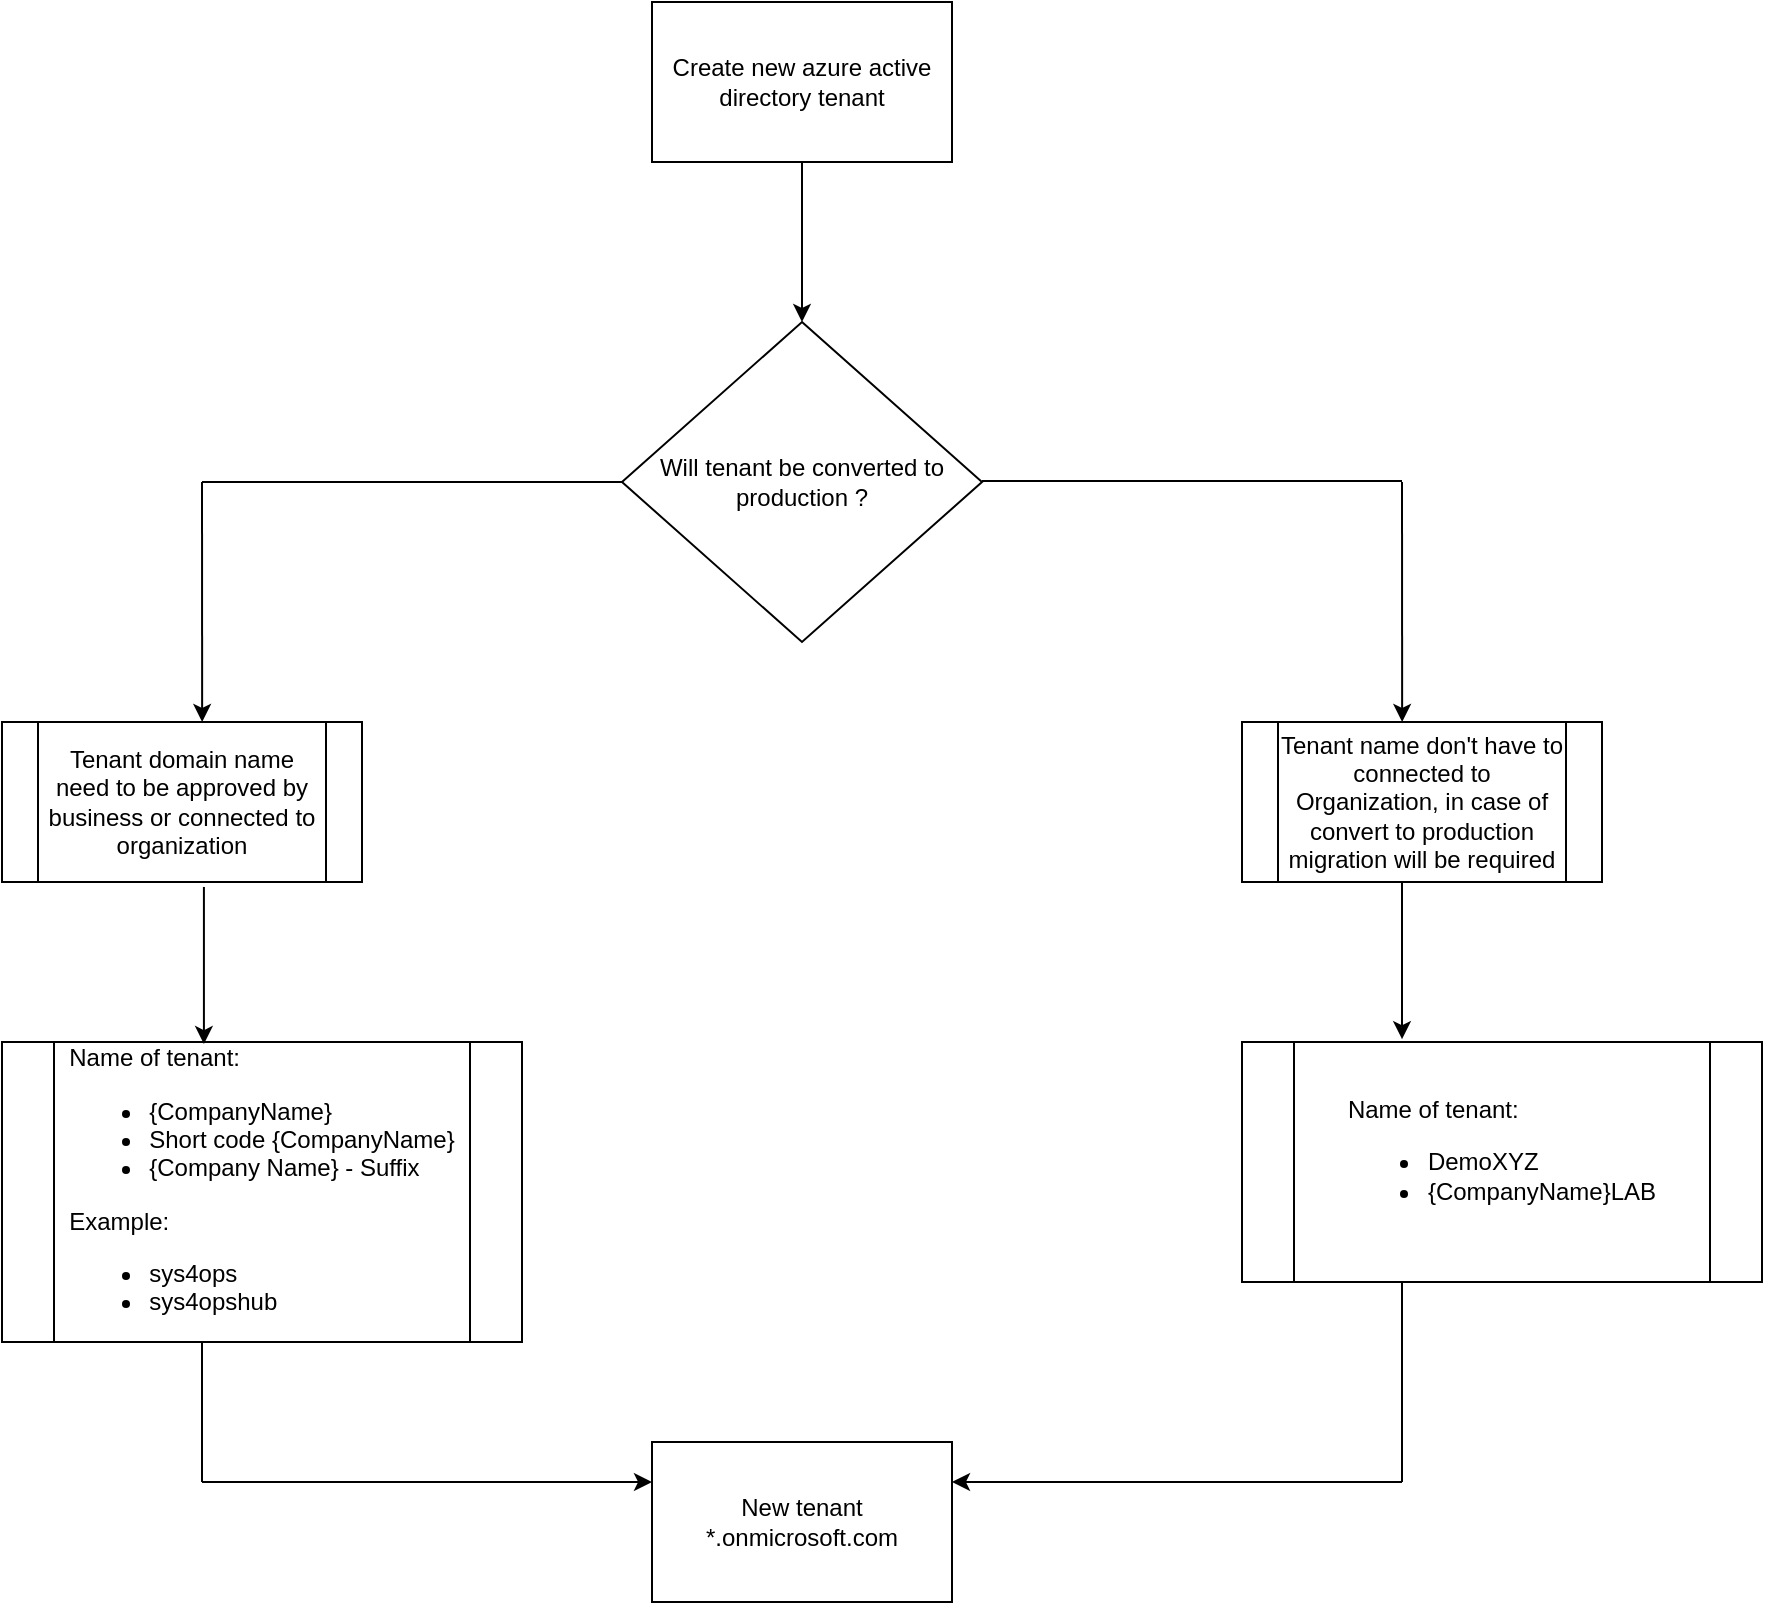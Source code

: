<mxfile version="13.6.2" type="device"><diagram id="JwGq7UA-ao4quYvT5Dr7" name="Page-1"><mxGraphModel dx="989" dy="730" grid="1" gridSize="10" guides="1" tooltips="1" connect="1" arrows="1" fold="1" page="1" pageScale="1" pageWidth="1100" pageHeight="850" math="0" shadow="0"><root><mxCell id="0"/><mxCell id="1" parent="0"/><mxCell id="jg5QIhsXAz5QNgieiFf1-2" value="Create new azure active directory tenant" style="rounded=0;whiteSpace=wrap;html=1;" parent="1" vertex="1"><mxGeometry x="455" y="20" width="150" height="80" as="geometry"/></mxCell><mxCell id="jg5QIhsXAz5QNgieiFf1-3" value="Will tenant be converted to production ?" style="rhombus;whiteSpace=wrap;html=1;" parent="1" vertex="1"><mxGeometry x="440" y="180" width="180" height="160" as="geometry"/></mxCell><mxCell id="jg5QIhsXAz5QNgieiFf1-4" value="" style="endArrow=classic;html=1;exitX=0.5;exitY=1;exitDx=0;exitDy=0;entryX=0.5;entryY=0;entryDx=0;entryDy=0;" parent="1" source="jg5QIhsXAz5QNgieiFf1-2" target="jg5QIhsXAz5QNgieiFf1-3" edge="1"><mxGeometry width="50" height="50" relative="1" as="geometry"><mxPoint x="560" y="170" as="sourcePoint"/><mxPoint x="610" y="120" as="targetPoint"/></mxGeometry></mxCell><mxCell id="jg5QIhsXAz5QNgieiFf1-6" value="Tenant domain name need to be approved by business or connected to organization" style="shape=process;whiteSpace=wrap;html=1;backgroundOutline=1;" parent="1" vertex="1"><mxGeometry x="130" y="380" width="180" height="80" as="geometry"/></mxCell><mxCell id="jg5QIhsXAz5QNgieiFf1-7" value="Tenant name don't have to connected to Organization, in case of convert to production migration will be required" style="shape=process;whiteSpace=wrap;html=1;backgroundOutline=1;" parent="1" vertex="1"><mxGeometry x="750" y="380" width="180" height="80" as="geometry"/></mxCell><mxCell id="jg5QIhsXAz5QNgieiFf1-9" value="New tenant *.onmicrosoft.com" style="rounded=0;whiteSpace=wrap;html=1;" parent="1" vertex="1"><mxGeometry x="455" y="740" width="150" height="80" as="geometry"/></mxCell><mxCell id="jg5QIhsXAz5QNgieiFf1-10" value="" style="endArrow=none;html=1;entryX=0;entryY=0.5;entryDx=0;entryDy=0;" parent="1" target="jg5QIhsXAz5QNgieiFf1-3" edge="1"><mxGeometry width="50" height="50" relative="1" as="geometry"><mxPoint x="230" y="260" as="sourcePoint"/><mxPoint x="380" y="240" as="targetPoint"/></mxGeometry></mxCell><mxCell id="jg5QIhsXAz5QNgieiFf1-11" value="" style="endArrow=none;html=1;entryX=0;entryY=0.5;entryDx=0;entryDy=0;" parent="1" edge="1"><mxGeometry width="50" height="50" relative="1" as="geometry"><mxPoint x="620" y="259.5" as="sourcePoint"/><mxPoint x="830" y="259.5" as="targetPoint"/></mxGeometry></mxCell><mxCell id="jg5QIhsXAz5QNgieiFf1-12" value="" style="endArrow=classic;html=1;entryX=0.556;entryY=0;entryDx=0;entryDy=0;entryPerimeter=0;" parent="1" target="jg5QIhsXAz5QNgieiFf1-6" edge="1"><mxGeometry width="50" height="50" relative="1" as="geometry"><mxPoint x="230" y="260" as="sourcePoint"/><mxPoint x="250" y="310" as="targetPoint"/></mxGeometry></mxCell><mxCell id="jg5QIhsXAz5QNgieiFf1-13" value="" style="endArrow=classic;html=1;entryX=0.556;entryY=0;entryDx=0;entryDy=0;entryPerimeter=0;" parent="1" edge="1"><mxGeometry width="50" height="50" relative="1" as="geometry"><mxPoint x="830" y="260" as="sourcePoint"/><mxPoint x="830.08" y="380" as="targetPoint"/></mxGeometry></mxCell><mxCell id="srsh_HFGxtX_pylYvc_S-2" value="&lt;div style=&quot;text-align: left&quot;&gt;&lt;span&gt;Name of tenant:&lt;/span&gt;&lt;/div&gt;&lt;div style=&quot;text-align: left&quot;&gt;&lt;ul&gt;&lt;li&gt;&lt;span&gt;{CompanyName}&lt;/span&gt;&lt;/li&gt;&lt;li&gt;&lt;span&gt;Short code {CompanyName}&lt;/span&gt;&lt;/li&gt;&lt;li&gt;{Company Name} - Suffix&lt;/li&gt;&lt;/ul&gt;&lt;div&gt;Example:&lt;/div&gt;&lt;div&gt;&lt;ul&gt;&lt;li&gt;sys4ops&lt;/li&gt;&lt;li&gt;sys4opshub&lt;/li&gt;&lt;/ul&gt;&lt;/div&gt;&lt;/div&gt;" style="shape=process;whiteSpace=wrap;html=1;backgroundOutline=1;" vertex="1" parent="1"><mxGeometry x="130" y="540" width="260" height="150" as="geometry"/></mxCell><mxCell id="srsh_HFGxtX_pylYvc_S-3" value="&lt;div style=&quot;text-align: left&quot;&gt;&lt;span&gt;Name of tenant:&lt;/span&gt;&lt;/div&gt;&lt;div style=&quot;text-align: left&quot;&gt;&lt;ul&gt;&lt;li&gt;DemoXYZ&lt;/li&gt;&lt;li&gt;{CompanyName}LAB&lt;/li&gt;&lt;/ul&gt;&lt;/div&gt;" style="shape=process;whiteSpace=wrap;html=1;backgroundOutline=1;" vertex="1" parent="1"><mxGeometry x="750" y="540" width="260" height="120" as="geometry"/></mxCell><mxCell id="srsh_HFGxtX_pylYvc_S-4" value="" style="endArrow=classic;html=1;exitX=0.572;exitY=1.031;exitDx=0;exitDy=0;exitPerimeter=0;entryX=0.396;entryY=0.007;entryDx=0;entryDy=0;entryPerimeter=0;" edge="1" parent="1"><mxGeometry width="50" height="50" relative="1" as="geometry"><mxPoint x="230.96" y="462.48" as="sourcePoint"/><mxPoint x="230.96" y="541.05" as="targetPoint"/></mxGeometry></mxCell><mxCell id="srsh_HFGxtX_pylYvc_S-5" value="" style="endArrow=classic;html=1;exitX=0.572;exitY=1.031;exitDx=0;exitDy=0;exitPerimeter=0;entryX=0.396;entryY=0.007;entryDx=0;entryDy=0;entryPerimeter=0;" edge="1" parent="1"><mxGeometry width="50" height="50" relative="1" as="geometry"><mxPoint x="830" y="460" as="sourcePoint"/><mxPoint x="830" y="538.57" as="targetPoint"/></mxGeometry></mxCell><mxCell id="srsh_HFGxtX_pylYvc_S-6" value="" style="endArrow=none;html=1;" edge="1" parent="1"><mxGeometry width="50" height="50" relative="1" as="geometry"><mxPoint x="830" y="760" as="sourcePoint"/><mxPoint x="830" y="660" as="targetPoint"/></mxGeometry></mxCell><mxCell id="srsh_HFGxtX_pylYvc_S-7" value="" style="endArrow=none;html=1;" edge="1" parent="1"><mxGeometry width="50" height="50" relative="1" as="geometry"><mxPoint x="230" y="760" as="sourcePoint"/><mxPoint x="230" y="690" as="targetPoint"/></mxGeometry></mxCell><mxCell id="srsh_HFGxtX_pylYvc_S-8" value="" style="endArrow=classic;html=1;entryX=0;entryY=0.25;entryDx=0;entryDy=0;" edge="1" parent="1" target="jg5QIhsXAz5QNgieiFf1-9"><mxGeometry width="50" height="50" relative="1" as="geometry"><mxPoint x="230" y="760" as="sourcePoint"/><mxPoint x="350" y="730" as="targetPoint"/></mxGeometry></mxCell><mxCell id="srsh_HFGxtX_pylYvc_S-9" value="" style="endArrow=classic;html=1;entryX=1;entryY=0.25;entryDx=0;entryDy=0;" edge="1" parent="1" target="jg5QIhsXAz5QNgieiFf1-9"><mxGeometry width="50" height="50" relative="1" as="geometry"><mxPoint x="830" y="760" as="sourcePoint"/><mxPoint x="770" y="710" as="targetPoint"/></mxGeometry></mxCell></root></mxGraphModel></diagram></mxfile>